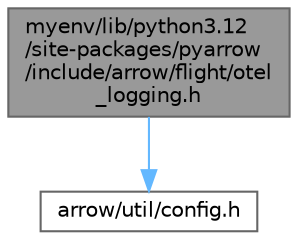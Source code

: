 digraph "myenv/lib/python3.12/site-packages/pyarrow/include/arrow/flight/otel_logging.h"
{
 // LATEX_PDF_SIZE
  bgcolor="transparent";
  edge [fontname=Helvetica,fontsize=10,labelfontname=Helvetica,labelfontsize=10];
  node [fontname=Helvetica,fontsize=10,shape=box,height=0.2,width=0.4];
  Node1 [id="Node000001",label="myenv/lib/python3.12\l/site-packages/pyarrow\l/include/arrow/flight/otel\l_logging.h",height=0.2,width=0.4,color="gray40", fillcolor="grey60", style="filled", fontcolor="black",tooltip=" "];
  Node1 -> Node2 [id="edge1_Node000001_Node000002",color="steelblue1",style="solid",tooltip=" "];
  Node2 [id="Node000002",label="arrow/util/config.h",height=0.2,width=0.4,color="grey40", fillcolor="white", style="filled",URL="$pyarrow_2include_2arrow_2util_2config_8h.html",tooltip=" "];
}
